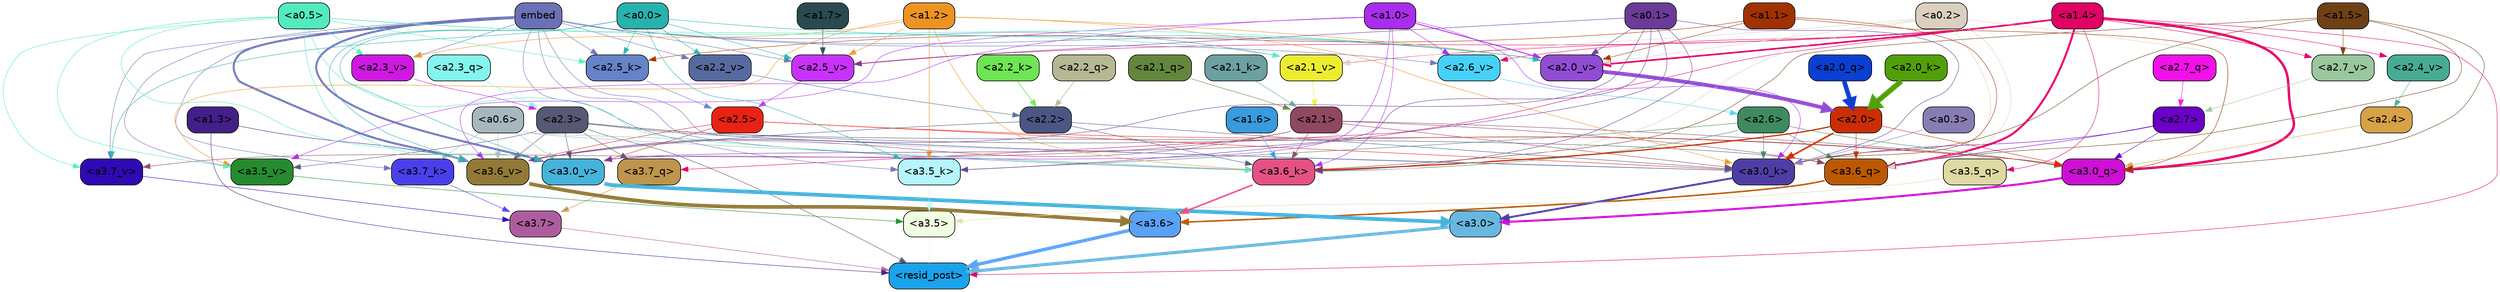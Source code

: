 strict digraph "" {
	graph [bgcolor=transparent,
		layout=dot,
		overlap=false,
		splines=true
	];
	"<a3.7>"	[color=black,
		fillcolor="#ad5d9e",
		fontname=Helvetica,
		shape=box,
		style="filled, rounded"];
	"<resid_post>"	[color=black,
		fillcolor="#1aa3ea",
		fontname=Helvetica,
		shape=box,
		style="filled, rounded"];
	"<a3.7>" -> "<resid_post>"	[color="#ad5d9e",
		penwidth=0.6239100098609924];
	"<a3.6>"	[color=black,
		fillcolor="#5aa2f7",
		fontname=Helvetica,
		shape=box,
		style="filled, rounded"];
	"<a3.6>" -> "<resid_post>"	[color="#5aa2f7",
		penwidth=4.569062113761902];
	"<a3.5>"	[color=black,
		fillcolor="#f0fee1",
		fontname=Helvetica,
		shape=box,
		style="filled, rounded"];
	"<a3.5>" -> "<resid_post>"	[color="#f0fee1",
		penwidth=0.6];
	"<a3.0>"	[color=black,
		fillcolor="#67b8e0",
		fontname=Helvetica,
		shape=box,
		style="filled, rounded"];
	"<a3.0>" -> "<resid_post>"	[color="#67b8e0",
		penwidth=4.283544182777405];
	"<a2.3>"	[color=black,
		fillcolor="#565874",
		fontname=Helvetica,
		shape=box,
		style="filled, rounded"];
	"<a2.3>" -> "<resid_post>"	[color="#565874",
		penwidth=0.6];
	"<a3.7_q>"	[color=black,
		fillcolor="#bd954c",
		fontname=Helvetica,
		shape=box,
		style="filled, rounded"];
	"<a2.3>" -> "<a3.7_q>"	[color="#565874",
		penwidth=0.6];
	"<a3.6_q>"	[color=black,
		fillcolor="#bb5902",
		fontname=Helvetica,
		shape=box,
		style="filled, rounded"];
	"<a2.3>" -> "<a3.6_q>"	[color="#565874",
		penwidth=0.6];
	"<a3.0_q>"	[color=black,
		fillcolor="#cd10d3",
		fontname=Helvetica,
		shape=box,
		style="filled, rounded"];
	"<a2.3>" -> "<a3.0_q>"	[color="#565874",
		penwidth=0.6];
	"<a3.0_k>"	[color=black,
		fillcolor="#4f3da5",
		fontname=Helvetica,
		shape=box,
		style="filled, rounded"];
	"<a2.3>" -> "<a3.0_k>"	[color="#565874",
		penwidth=0.6];
	"<a3.6_v>"	[color=black,
		fillcolor="#917936",
		fontname=Helvetica,
		shape=box,
		style="filled, rounded"];
	"<a2.3>" -> "<a3.6_v>"	[color="#565874",
		penwidth=0.6];
	"<a3.5_v>"	[color=black,
		fillcolor="#258b2f",
		fontname=Helvetica,
		shape=box,
		style="filled, rounded"];
	"<a2.3>" -> "<a3.5_v>"	[color="#565874",
		penwidth=0.6];
	"<a3.0_v>"	[color=black,
		fillcolor="#45b3da",
		fontname=Helvetica,
		shape=box,
		style="filled, rounded"];
	"<a2.3>" -> "<a3.0_v>"	[color="#565874",
		penwidth=0.6];
	"<a1.4>"	[color=black,
		fillcolor="#e10364",
		fontname=Helvetica,
		shape=box,
		style="filled, rounded"];
	"<a1.4>" -> "<resid_post>"	[color="#e10364",
		penwidth=0.6];
	"<a1.4>" -> "<a3.7_q>"	[color="#e10364",
		penwidth=0.6];
	"<a1.4>" -> "<a3.6_q>"	[color="#e10364",
		penwidth=2.7934007048606873];
	"<a3.5_q>"	[color=black,
		fillcolor="#dfd9a3",
		fontname=Helvetica,
		shape=box,
		style="filled, rounded"];
	"<a1.4>" -> "<a3.5_q>"	[color="#e10364",
		penwidth=0.6];
	"<a1.4>" -> "<a3.0_q>"	[color="#e10364",
		penwidth=3.340754985809326];
	"<a2.7_v>"	[color=black,
		fillcolor="#9ac79d",
		fontname=Helvetica,
		shape=box,
		style="filled, rounded"];
	"<a1.4>" -> "<a2.7_v>"	[color="#e10364",
		penwidth=0.6];
	"<a2.6_v>"	[color=black,
		fillcolor="#45d1f9",
		fontname=Helvetica,
		shape=box,
		style="filled, rounded"];
	"<a1.4>" -> "<a2.6_v>"	[color="#e10364",
		penwidth=0.6];
	"<a2.5_v>"	[color=black,
		fillcolor="#c932fc",
		fontname=Helvetica,
		shape=box,
		style="filled, rounded"];
	"<a1.4>" -> "<a2.5_v>"	[color="#e10364",
		penwidth=0.6];
	"<a2.4_v>"	[color=black,
		fillcolor="#47ab93",
		fontname=Helvetica,
		shape=box,
		style="filled, rounded"];
	"<a1.4>" -> "<a2.4_v>"	[color="#e10364",
		penwidth=0.6];
	"<a2.1_v>"	[color=black,
		fillcolor="#eced31",
		fontname=Helvetica,
		shape=box,
		style="filled, rounded"];
	"<a1.4>" -> "<a2.1_v>"	[color="#e10364",
		penwidth=0.6];
	"<a2.0_v>"	[color=black,
		fillcolor="#914cd4",
		fontname=Helvetica,
		shape=box,
		style="filled, rounded"];
	"<a1.4>" -> "<a2.0_v>"	[color="#e10364",
		penwidth=2.268759250640869];
	"<a1.3>"	[color=black,
		fillcolor="#431f88",
		fontname=Helvetica,
		shape=box,
		style="filled, rounded"];
	"<a1.3>" -> "<resid_post>"	[color="#431f88",
		penwidth=0.6];
	"<a1.3>" -> "<a3.6_v>"	[color="#431f88",
		penwidth=0.6];
	"<a3.7_q>" -> "<a3.7>"	[color="#bd954c",
		penwidth=0.6];
	"<a3.6_q>" -> "<a3.6>"	[color="#bb5902",
		penwidth=2.0347584784030914];
	"<a3.5_q>" -> "<a3.5>"	[color="#dfd9a3",
		penwidth=0.6];
	"<a3.0_q>" -> "<a3.0>"	[color="#cd10d3",
		penwidth=2.8635367155075073];
	"<a3.7_k>"	[color=black,
		fillcolor="#4a40eb",
		fontname=Helvetica,
		shape=box,
		style="filled, rounded"];
	"<a3.7_k>" -> "<a3.7>"	[color="#4a40eb",
		penwidth=0.6];
	"<a3.6_k>"	[color=black,
		fillcolor="#e65185",
		fontname=Helvetica,
		shape=box,
		style="filled, rounded"];
	"<a3.6_k>" -> "<a3.6>"	[color="#e65185",
		penwidth=2.1760786175727844];
	"<a3.5_k>"	[color=black,
		fillcolor="#b4f6fc",
		fontname=Helvetica,
		shape=box,
		style="filled, rounded"];
	"<a3.5_k>" -> "<a3.5>"	[color="#b4f6fc",
		penwidth=0.6];
	"<a3.0_k>" -> "<a3.0>"	[color="#4f3da5",
		penwidth=2.632905662059784];
	"<a3.7_v>"	[color=black,
		fillcolor="#2f09b3",
		fontname=Helvetica,
		shape=box,
		style="filled, rounded"];
	"<a3.7_v>" -> "<a3.7>"	[color="#2f09b3",
		penwidth=0.6];
	"<a3.6_v>" -> "<a3.6>"	[color="#917936",
		penwidth=4.981305837631226];
	"<a3.5_v>" -> "<a3.5>"	[color="#258b2f",
		penwidth=0.6];
	"<a3.0_v>" -> "<a3.0>"	[color="#45b3da",
		penwidth=5.168330669403076];
	"<a2.7>"	[color=black,
		fillcolor="#6b00c7",
		fontname=Helvetica,
		shape=box,
		style="filled, rounded"];
	"<a2.7>" -> "<a3.6_q>"	[color="#6b00c7",
		penwidth=0.6];
	"<a2.7>" -> "<a3.0_q>"	[color="#6b00c7",
		penwidth=0.6];
	"<a2.7>" -> "<a3.0_k>"	[color="#6b00c7",
		penwidth=0.6];
	"<a2.6>"	[color=black,
		fillcolor="#3f8a61",
		fontname=Helvetica,
		shape=box,
		style="filled, rounded"];
	"<a2.6>" -> "<a3.6_q>"	[color="#3f8a61",
		penwidth=0.6];
	"<a2.6>" -> "<a3.0_q>"	[color="#3f8a61",
		penwidth=0.6];
	"<a2.6>" -> "<a3.6_k>"	[color="#3f8a61",
		penwidth=0.6];
	"<a2.6>" -> "<a3.5_k>"	[color="#3f8a61",
		penwidth=0.6];
	"<a2.6>" -> "<a3.0_k>"	[color="#3f8a61",
		penwidth=0.6];
	"<a2.1>"	[color=black,
		fillcolor="#904760",
		fontname=Helvetica,
		shape=box,
		style="filled, rounded"];
	"<a2.1>" -> "<a3.6_q>"	[color="#904760",
		penwidth=0.6];
	"<a2.1>" -> "<a3.0_q>"	[color="#904760",
		penwidth=0.6];
	"<a2.1>" -> "<a3.6_k>"	[color="#904760",
		penwidth=0.6];
	"<a2.1>" -> "<a3.0_k>"	[color="#904760",
		penwidth=0.6];
	"<a2.1>" -> "<a3.7_v>"	[color="#904760",
		penwidth=0.6];
	"<a2.1>" -> "<a3.6_v>"	[color="#904760",
		penwidth=0.6];
	"<a2.0>"	[color=black,
		fillcolor="#cb2e04",
		fontname=Helvetica,
		shape=box,
		style="filled, rounded"];
	"<a2.0>" -> "<a3.6_q>"	[color="#cb2e04",
		penwidth=0.6];
	"<a2.0>" -> "<a3.0_q>"	[color="#cb2e04",
		penwidth=0.6];
	"<a2.0>" -> "<a3.6_k>"	[color="#cb2e04",
		penwidth=1.6382827460765839];
	"<a2.0>" -> "<a3.0_k>"	[color="#cb2e04",
		penwidth=2.161143198609352];
	"<a1.5>"	[color=black,
		fillcolor="#6e4016",
		fontname=Helvetica,
		shape=box,
		style="filled, rounded"];
	"<a1.5>" -> "<a3.6_q>"	[color="#6e4016",
		penwidth=0.6];
	"<a1.5>" -> "<a3.0_q>"	[color="#6e4016",
		penwidth=0.6];
	"<a1.5>" -> "<a3.6_k>"	[color="#6e4016",
		penwidth=0.6];
	"<a1.5>" -> "<a3.0_k>"	[color="#6e4016",
		penwidth=0.6];
	"<a1.5>" -> "<a2.7_v>"	[color="#6e4016",
		penwidth=0.6];
	"<a0.2>"	[color=black,
		fillcolor="#dbd0bf",
		fontname=Helvetica,
		shape=box,
		style="filled, rounded"];
	"<a0.2>" -> "<a3.6_q>"	[color="#dbd0bf",
		penwidth=0.6];
	"<a0.2>" -> "<a3.0_q>"	[color="#dbd0bf",
		penwidth=0.6];
	"<a0.2>" -> "<a3.6_k>"	[color="#dbd0bf",
		penwidth=0.6];
	"<a0.2>" -> "<a3.0_k>"	[color="#dbd0bf",
		penwidth=0.6];
	"<a0.2>" -> "<a2.1_v>"	[color="#dbd0bf",
		penwidth=0.6];
	"<a0.2>" -> "<a2.0_v>"	[color="#dbd0bf",
		penwidth=0.6];
	"<a2.5>"	[color=black,
		fillcolor="#eb2114",
		fontname=Helvetica,
		shape=box,
		style="filled, rounded"];
	"<a2.5>" -> "<a3.0_q>"	[color="#eb2114",
		penwidth=0.6];
	"<a2.5>" -> "<a3.0_k>"	[color="#eb2114",
		penwidth=0.6];
	"<a2.5>" -> "<a3.6_v>"	[color="#eb2114",
		penwidth=0.6];
	"<a2.5>" -> "<a3.0_v>"	[color="#eb2114",
		penwidth=0.6];
	"<a2.4>"	[color=black,
		fillcolor="#d6a246",
		fontname=Helvetica,
		shape=box,
		style="filled, rounded"];
	"<a2.4>" -> "<a3.0_q>"	[color="#d6a246",
		penwidth=0.6];
	"<a1.1>"	[color=black,
		fillcolor="#a03200",
		fontname=Helvetica,
		shape=box,
		style="filled, rounded"];
	"<a1.1>" -> "<a3.0_q>"	[color="#a03200",
		penwidth=0.6];
	"<a1.1>" -> "<a3.0_k>"	[color="#a03200",
		penwidth=0.6];
	"<a2.5_k>"	[color=black,
		fillcolor="#6583c7",
		fontname=Helvetica,
		shape=box,
		style="filled, rounded"];
	"<a1.1>" -> "<a2.5_k>"	[color="#a03200",
		penwidth=0.6];
	"<a1.1>" -> "<a2.0_v>"	[color="#a03200",
		penwidth=0.6];
	"<a0.6>"	[color=black,
		fillcolor="#a6b8bd",
		fontname=Helvetica,
		shape=box,
		style="filled, rounded"];
	"<a0.6>" -> "<a3.7_k>"	[color="#a6b8bd",
		penwidth=0.6];
	"<a0.6>" -> "<a3.6_k>"	[color="#a6b8bd",
		penwidth=0.6];
	"<a0.6>" -> "<a3.0_k>"	[color="#a6b8bd",
		penwidth=0.6];
	"<a0.6>" -> "<a3.6_v>"	[color="#a6b8bd",
		penwidth=0.6];
	"<a0.6>" -> "<a3.0_v>"	[color="#a6b8bd",
		penwidth=0.6];
	embed	[color=black,
		fillcolor="#6c71b7",
		fontname=Helvetica,
		shape=box,
		style="filled, rounded"];
	embed -> "<a3.7_k>"	[color="#6c71b7",
		penwidth=0.6];
	embed -> "<a3.6_k>"	[color="#6c71b7",
		penwidth=0.6];
	embed -> "<a3.5_k>"	[color="#6c71b7",
		penwidth=0.6];
	embed -> "<a3.0_k>"	[color="#6c71b7",
		penwidth=0.6];
	embed -> "<a3.7_v>"	[color="#6c71b7",
		penwidth=0.6];
	embed -> "<a3.6_v>"	[color="#6c71b7",
		penwidth=2.7825746536254883];
	embed -> "<a3.5_v>"	[color="#6c71b7",
		penwidth=0.6];
	embed -> "<a3.0_v>"	[color="#6c71b7",
		penwidth=2.6950180530548096];
	embed -> "<a2.5_k>"	[color="#6c71b7",
		penwidth=0.6];
	embed -> "<a2.6_v>"	[color="#6c71b7",
		penwidth=0.6];
	embed -> "<a2.5_v>"	[color="#6c71b7",
		penwidth=0.6];
	"<a2.3_v>"	[color=black,
		fillcolor="#cf19e2",
		fontname=Helvetica,
		shape=box,
		style="filled, rounded"];
	embed -> "<a2.3_v>"	[color="#6c71b7",
		penwidth=0.6];
	"<a2.2_v>"	[color=black,
		fillcolor="#566a9f",
		fontname=Helvetica,
		shape=box,
		style="filled, rounded"];
	embed -> "<a2.2_v>"	[color="#6c71b7",
		penwidth=0.6];
	embed -> "<a2.1_v>"	[color="#6c71b7",
		penwidth=0.6];
	embed -> "<a2.0_v>"	[color="#6c71b7",
		penwidth=0.6];
	"<a2.2>"	[color=black,
		fillcolor="#4b5783",
		fontname=Helvetica,
		shape=box,
		style="filled, rounded"];
	"<a2.2>" -> "<a3.6_k>"	[color="#4b5783",
		penwidth=0.6];
	"<a2.2>" -> "<a3.0_k>"	[color="#4b5783",
		penwidth=0.6];
	"<a2.2>" -> "<a3.6_v>"	[color="#4b5783",
		penwidth=0.6];
	"<a1.6>"	[color=black,
		fillcolor="#399add",
		fontname=Helvetica,
		shape=box,
		style="filled, rounded"];
	"<a1.6>" -> "<a3.6_k>"	[color="#399add",
		penwidth=0.6];
	"<a1.2>"	[color=black,
		fillcolor="#ed9324",
		fontname=Helvetica,
		shape=box,
		style="filled, rounded"];
	"<a1.2>" -> "<a3.6_k>"	[color="#ed9324",
		penwidth=0.6];
	"<a1.2>" -> "<a3.5_k>"	[color="#ed9324",
		penwidth=0.6];
	"<a1.2>" -> "<a3.0_k>"	[color="#ed9324",
		penwidth=0.6];
	"<a1.2>" -> "<a3.5_v>"	[color="#ed9324",
		penwidth=0.6];
	"<a1.2>" -> "<a2.5_v>"	[color="#ed9324",
		penwidth=0.6];
	"<a1.2>" -> "<a2.3_v>"	[color="#ed9324",
		penwidth=0.6];
	"<a1.2>" -> "<a2.0_v>"	[color="#ed9324",
		penwidth=0.6];
	"<a1.0>"	[color=black,
		fillcolor="#aa2ded",
		fontname=Helvetica,
		shape=box,
		style="filled, rounded"];
	"<a1.0>" -> "<a3.6_k>"	[color="#aa2ded",
		penwidth=0.6];
	"<a1.0>" -> "<a3.0_k>"	[color="#aa2ded",
		penwidth=0.6];
	"<a1.0>" -> "<a3.6_v>"	[color="#aa2ded",
		penwidth=0.6];
	"<a1.0>" -> "<a3.5_v>"	[color="#aa2ded",
		penwidth=0.6];
	"<a1.0>" -> "<a3.0_v>"	[color="#aa2ded",
		penwidth=0.6];
	"<a1.0>" -> "<a2.6_v>"	[color="#aa2ded",
		penwidth=0.6];
	"<a1.0>" -> "<a2.0_v>"	[color="#aa2ded",
		penwidth=1.2213096618652344];
	"<a0.5>"	[color=black,
		fillcolor="#52ebbf",
		fontname=Helvetica,
		shape=box,
		style="filled, rounded"];
	"<a0.5>" -> "<a3.6_k>"	[color="#52ebbf",
		penwidth=0.6];
	"<a0.5>" -> "<a3.7_v>"	[color="#52ebbf",
		penwidth=0.6];
	"<a0.5>" -> "<a3.6_v>"	[color="#52ebbf",
		penwidth=0.6];
	"<a0.5>" -> "<a3.5_v>"	[color="#52ebbf",
		penwidth=0.6];
	"<a0.5>" -> "<a3.0_v>"	[color="#52ebbf",
		penwidth=0.6];
	"<a0.5>" -> "<a2.5_k>"	[color="#52ebbf",
		penwidth=0.6];
	"<a0.5>" -> "<a2.3_v>"	[color="#52ebbf",
		penwidth=0.6];
	"<a0.5>" -> "<a2.1_v>"	[color="#52ebbf",
		penwidth=0.6];
	"<a0.5>" -> "<a2.0_v>"	[color="#52ebbf",
		penwidth=0.6];
	"<a0.1>"	[color=black,
		fillcolor="#6c3a98",
		fontname=Helvetica,
		shape=box,
		style="filled, rounded"];
	"<a0.1>" -> "<a3.6_k>"	[color="#6c3a98",
		penwidth=0.6];
	"<a0.1>" -> "<a3.5_k>"	[color="#6c3a98",
		penwidth=0.6];
	"<a0.1>" -> "<a3.0_k>"	[color="#6c3a98",
		penwidth=0.6];
	"<a0.1>" -> "<a3.6_v>"	[color="#6c3a98",
		penwidth=0.6];
	"<a0.1>" -> "<a3.0_v>"	[color="#6c3a98",
		penwidth=0.6];
	"<a0.1>" -> "<a2.5_v>"	[color="#6c3a98",
		penwidth=0.6];
	"<a0.1>" -> "<a2.0_v>"	[color="#6c3a98",
		penwidth=0.6];
	"<a0.0>"	[color=black,
		fillcolor="#28b2ae",
		fontname=Helvetica,
		shape=box,
		style="filled, rounded"];
	"<a0.0>" -> "<a3.5_k>"	[color="#28b2ae",
		penwidth=0.6];
	"<a0.0>" -> "<a3.7_v>"	[color="#28b2ae",
		penwidth=0.6];
	"<a0.0>" -> "<a3.6_v>"	[color="#28b2ae",
		penwidth=0.6];
	"<a0.0>" -> "<a3.0_v>"	[color="#28b2ae",
		penwidth=0.6];
	"<a0.0>" -> "<a2.5_k>"	[color="#28b2ae",
		penwidth=0.6];
	"<a0.0>" -> "<a2.5_v>"	[color="#28b2ae",
		penwidth=0.6];
	"<a0.0>" -> "<a2.2_v>"	[color="#28b2ae",
		penwidth=0.6];
	"<a0.0>" -> "<a2.0_v>"	[color="#28b2ae",
		penwidth=0.6];
	"<a0.3>"	[color=black,
		fillcolor="#887db3",
		fontname=Helvetica,
		shape=box,
		style="filled, rounded"];
	"<a0.3>" -> "<a3.0_k>"	[color="#887db3",
		penwidth=0.6];
	"<a2.7_q>"	[color=black,
		fillcolor="#f211e9",
		fontname=Helvetica,
		shape=box,
		style="filled, rounded"];
	"<a2.7_q>" -> "<a2.7>"	[color="#f211e9",
		penwidth=0.6];
	"<a2.3_q>"	[color=black,
		fillcolor="#84f5ee",
		fontname=Helvetica,
		shape=box,
		style="filled, rounded"];
	"<a2.3_q>" -> "<a2.3>"	[color="#84f5ee",
		penwidth=0.6];
	"<a2.2_q>"	[color=black,
		fillcolor="#b6b893",
		fontname=Helvetica,
		shape=box,
		style="filled, rounded"];
	"<a2.2_q>" -> "<a2.2>"	[color="#b6b893",
		penwidth=0.7553567886352539];
	"<a2.1_q>"	[color=black,
		fillcolor="#62873c",
		fontname=Helvetica,
		shape=box,
		style="filled, rounded"];
	"<a2.1_q>" -> "<a2.1>"	[color="#62873c",
		penwidth=0.6];
	"<a2.0_q>"	[color=black,
		fillcolor="#0b3fd2",
		fontname=Helvetica,
		shape=box,
		style="filled, rounded"];
	"<a2.0_q>" -> "<a2.0>"	[color="#0b3fd2",
		penwidth=6.256794691085815];
	"<a2.5_k>" -> "<a2.5>"	[color="#6583c7",
		penwidth=0.6];
	"<a2.2_k>"	[color=black,
		fillcolor="#6ee553",
		fontname=Helvetica,
		shape=box,
		style="filled, rounded"];
	"<a2.2_k>" -> "<a2.2>"	[color="#6ee553",
		penwidth=0.8854708671569824];
	"<a2.1_k>"	[color=black,
		fillcolor="#6ca0a1",
		fontname=Helvetica,
		shape=box,
		style="filled, rounded"];
	"<a2.1_k>" -> "<a2.1>"	[color="#6ca0a1",
		penwidth=0.6];
	"<a2.0_k>"	[color=black,
		fillcolor="#519f0a",
		fontname=Helvetica,
		shape=box,
		style="filled, rounded"];
	"<a2.0_k>" -> "<a2.0>"	[color="#519f0a",
		penwidth=7.231504917144775];
	"<a2.7_v>" -> "<a2.7>"	[color="#9ac79d",
		penwidth=0.6];
	"<a2.6_v>" -> "<a2.6>"	[color="#45d1f9",
		penwidth=0.6];
	"<a2.5_v>" -> "<a2.5>"	[color="#c932fc",
		penwidth=0.6];
	"<a2.4_v>" -> "<a2.4>"	[color="#47ab93",
		penwidth=0.6];
	"<a2.3_v>" -> "<a2.3>"	[color="#cf19e2",
		penwidth=0.6];
	"<a2.2_v>" -> "<a2.2>"	[color="#566a9f",
		penwidth=0.6];
	"<a2.1_v>" -> "<a2.1>"	[color="#eced31",
		penwidth=0.6];
	"<a2.0_v>" -> "<a2.0>"	[color="#914cd4",
		penwidth=5.231471925973892];
	"<a1.7>"	[color=black,
		fillcolor="#2a4a50",
		fontname=Helvetica,
		shape=box,
		style="filled, rounded"];
	"<a1.7>" -> "<a2.5_v>"	[color="#2a4a50",
		penwidth=0.6];
}
